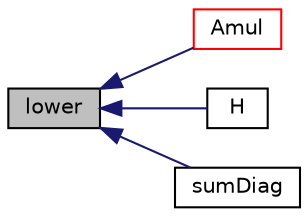 digraph "lower"
{
  bgcolor="transparent";
  edge [fontname="Helvetica",fontsize="10",labelfontname="Helvetica",labelfontsize="10"];
  node [fontname="Helvetica",fontsize="10",shape=record];
  rankdir="LR";
  Node1 [label="lower",height=0.2,width=0.4,color="black", fillcolor="grey75", style="filled" fontcolor="black"];
  Node1 -> Node2 [dir="back",color="midnightblue",fontsize="10",style="solid",fontname="Helvetica"];
  Node2 [label="Amul",height=0.2,width=0.4,color="red",URL="$classFoam_1_1lduMatrix.html#a16ad9e2dc8f9e41ed0b43dc8669701e2",tooltip="Matrix multiplication with updated interfaces. "];
  Node1 -> Node3 [dir="back",color="midnightblue",fontsize="10",style="solid",fontname="Helvetica"];
  Node3 [label="H",height=0.2,width=0.4,color="black",URL="$classFoam_1_1lduMatrix.html#a696121529e9157344b406f77234f75eb"];
  Node1 -> Node4 [dir="back",color="midnightblue",fontsize="10",style="solid",fontname="Helvetica"];
  Node4 [label="sumDiag",height=0.2,width=0.4,color="black",URL="$classFoam_1_1lduMatrix.html#a2034fb6b7d0fc02febd7b511e063d285"];
}
